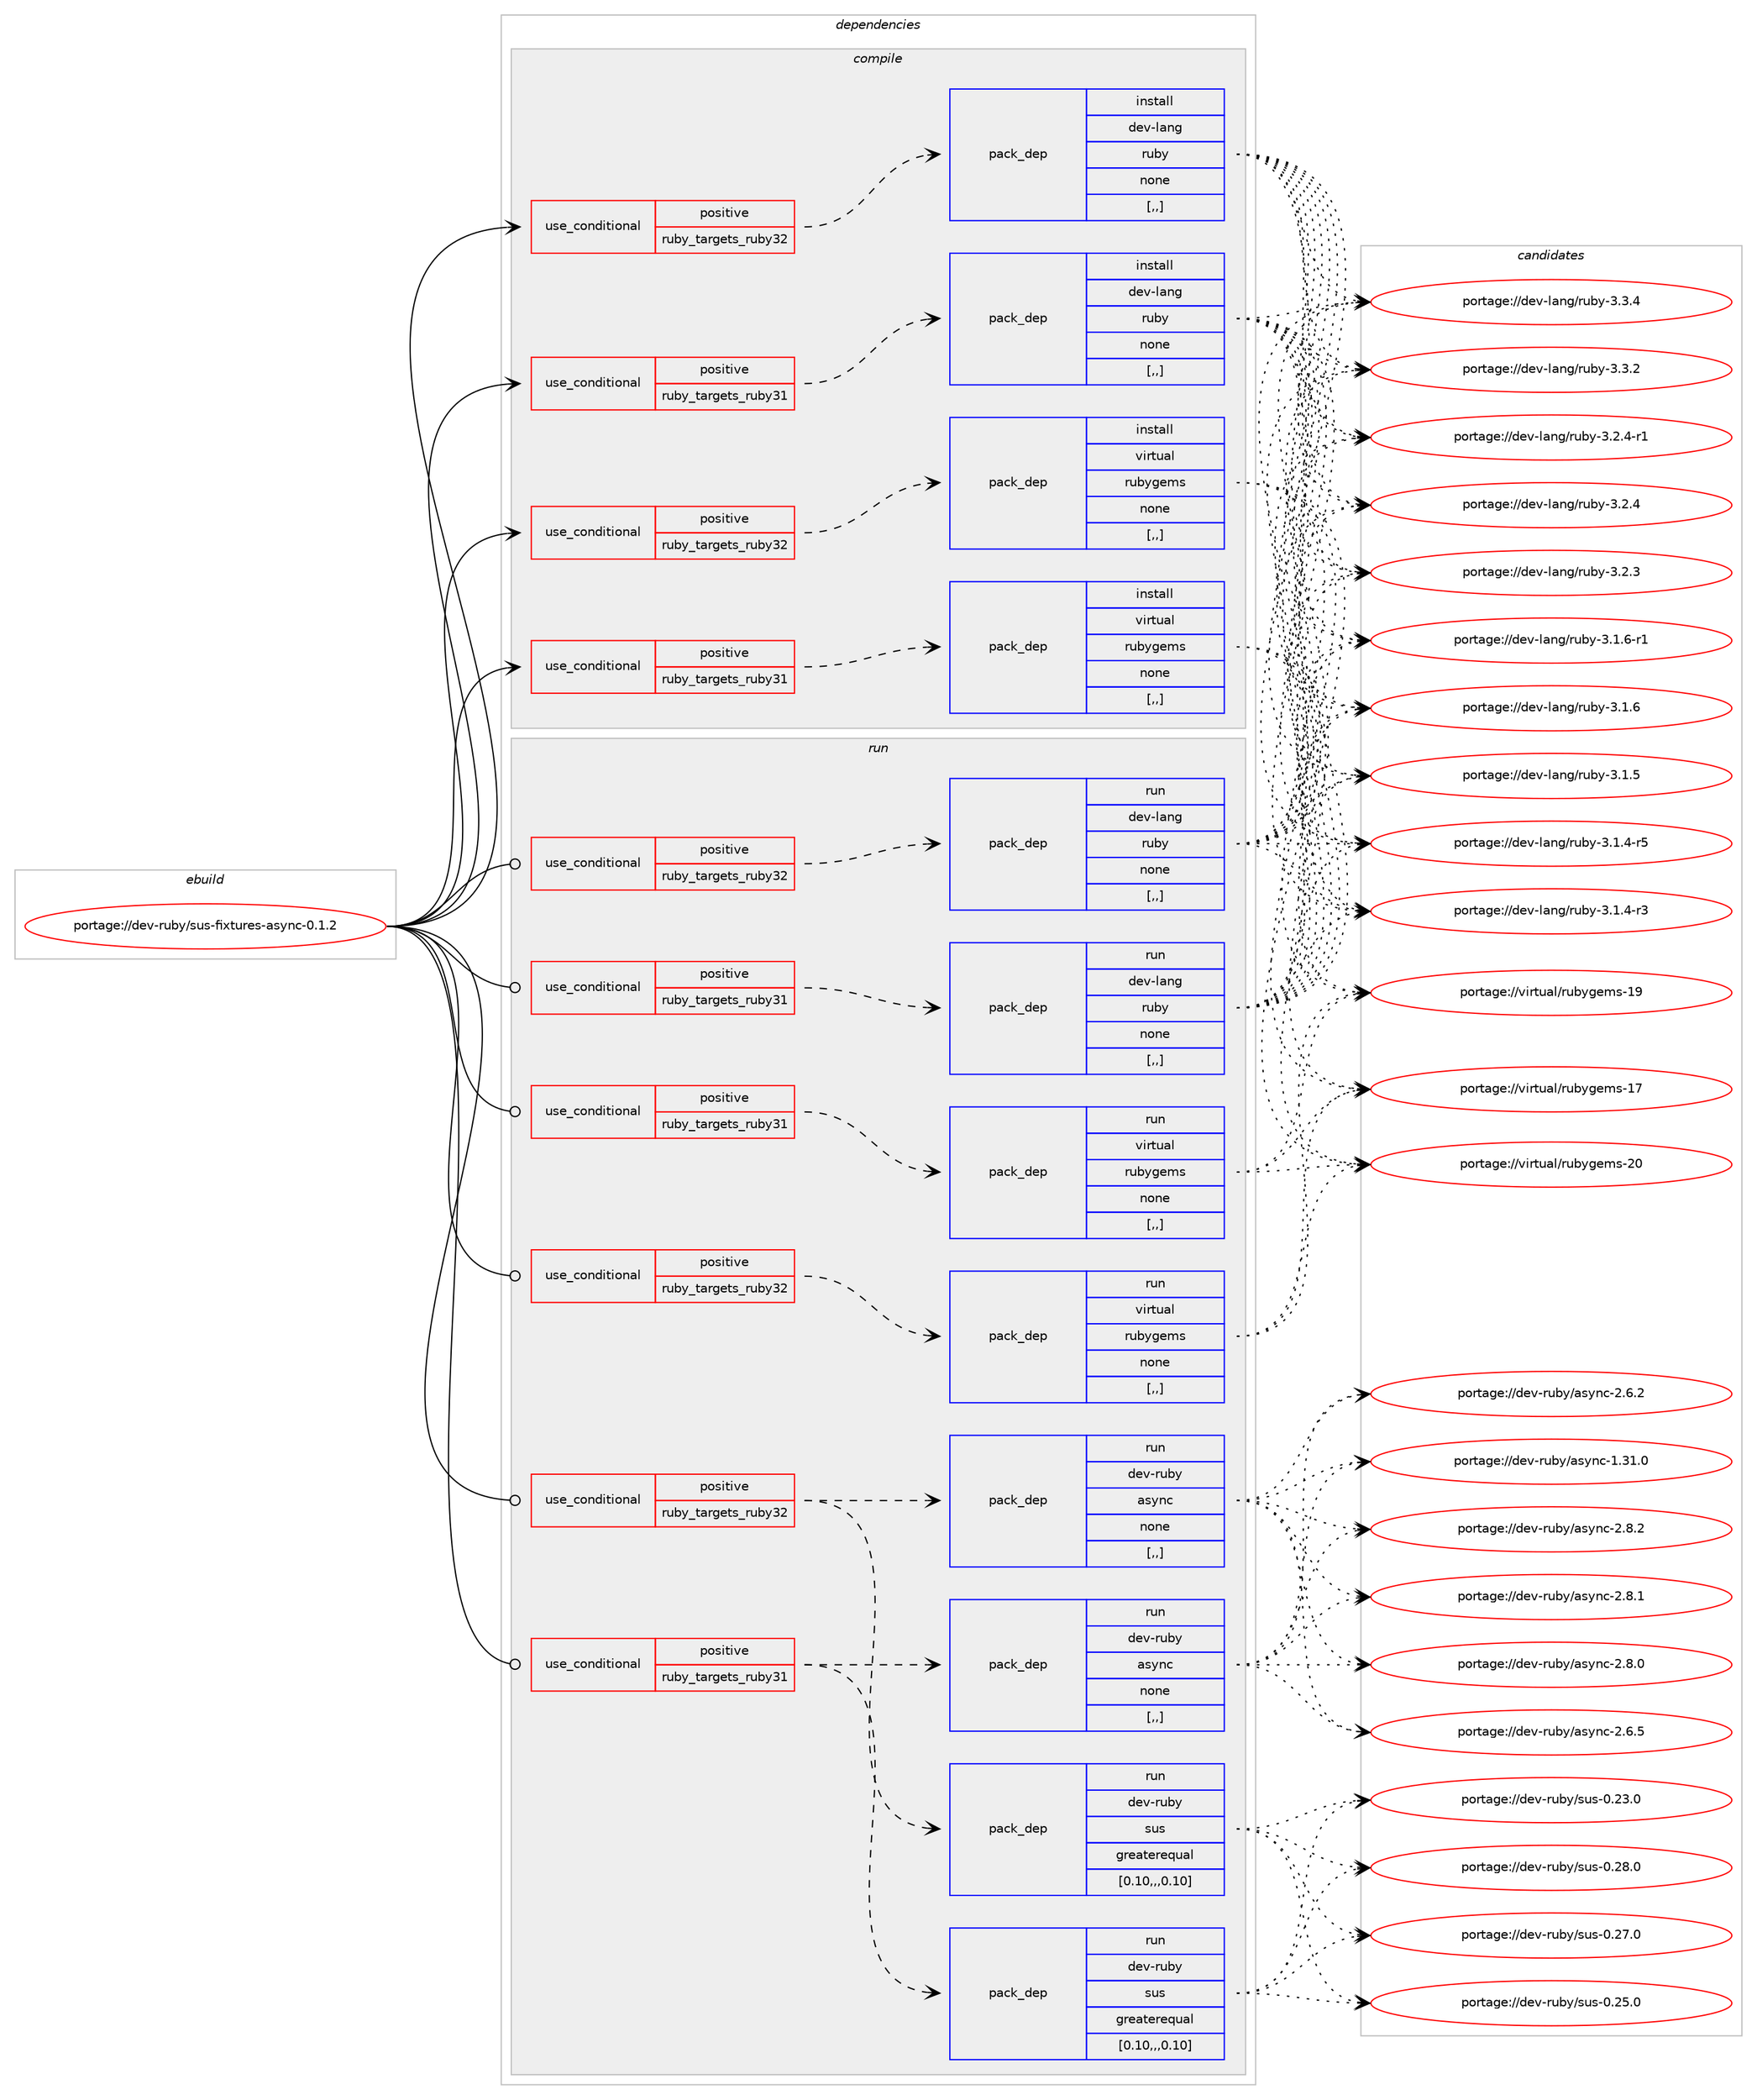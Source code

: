 digraph prolog {

# *************
# Graph options
# *************

newrank=true;
concentrate=true;
compound=true;
graph [rankdir=LR,fontname=Helvetica,fontsize=10,ranksep=1.5];#, ranksep=2.5, nodesep=0.2];
edge  [arrowhead=vee];
node  [fontname=Helvetica,fontsize=10];

# **********
# The ebuild
# **********

subgraph cluster_leftcol {
color=gray;
label=<<i>ebuild</i>>;
id [label="portage://dev-ruby/sus-fixtures-async-0.1.2", color=red, width=4, href="../dev-ruby/sus-fixtures-async-0.1.2.svg"];
}

# ****************
# The dependencies
# ****************

subgraph cluster_midcol {
color=gray;
label=<<i>dependencies</i>>;
subgraph cluster_compile {
fillcolor="#eeeeee";
style=filled;
label=<<i>compile</i>>;
subgraph cond57141 {
dependency204307 [label=<<TABLE BORDER="0" CELLBORDER="1" CELLSPACING="0" CELLPADDING="4"><TR><TD ROWSPAN="3" CELLPADDING="10">use_conditional</TD></TR><TR><TD>positive</TD></TR><TR><TD>ruby_targets_ruby31</TD></TR></TABLE>>, shape=none, color=red];
subgraph pack145762 {
dependency204308 [label=<<TABLE BORDER="0" CELLBORDER="1" CELLSPACING="0" CELLPADDING="4" WIDTH="220"><TR><TD ROWSPAN="6" CELLPADDING="30">pack_dep</TD></TR><TR><TD WIDTH="110">install</TD></TR><TR><TD>dev-lang</TD></TR><TR><TD>ruby</TD></TR><TR><TD>none</TD></TR><TR><TD>[,,]</TD></TR></TABLE>>, shape=none, color=blue];
}
dependency204307:e -> dependency204308:w [weight=20,style="dashed",arrowhead="vee"];
}
id:e -> dependency204307:w [weight=20,style="solid",arrowhead="vee"];
subgraph cond57142 {
dependency204309 [label=<<TABLE BORDER="0" CELLBORDER="1" CELLSPACING="0" CELLPADDING="4"><TR><TD ROWSPAN="3" CELLPADDING="10">use_conditional</TD></TR><TR><TD>positive</TD></TR><TR><TD>ruby_targets_ruby31</TD></TR></TABLE>>, shape=none, color=red];
subgraph pack145763 {
dependency204310 [label=<<TABLE BORDER="0" CELLBORDER="1" CELLSPACING="0" CELLPADDING="4" WIDTH="220"><TR><TD ROWSPAN="6" CELLPADDING="30">pack_dep</TD></TR><TR><TD WIDTH="110">install</TD></TR><TR><TD>virtual</TD></TR><TR><TD>rubygems</TD></TR><TR><TD>none</TD></TR><TR><TD>[,,]</TD></TR></TABLE>>, shape=none, color=blue];
}
dependency204309:e -> dependency204310:w [weight=20,style="dashed",arrowhead="vee"];
}
id:e -> dependency204309:w [weight=20,style="solid",arrowhead="vee"];
subgraph cond57143 {
dependency204311 [label=<<TABLE BORDER="0" CELLBORDER="1" CELLSPACING="0" CELLPADDING="4"><TR><TD ROWSPAN="3" CELLPADDING="10">use_conditional</TD></TR><TR><TD>positive</TD></TR><TR><TD>ruby_targets_ruby32</TD></TR></TABLE>>, shape=none, color=red];
subgraph pack145764 {
dependency204312 [label=<<TABLE BORDER="0" CELLBORDER="1" CELLSPACING="0" CELLPADDING="4" WIDTH="220"><TR><TD ROWSPAN="6" CELLPADDING="30">pack_dep</TD></TR><TR><TD WIDTH="110">install</TD></TR><TR><TD>dev-lang</TD></TR><TR><TD>ruby</TD></TR><TR><TD>none</TD></TR><TR><TD>[,,]</TD></TR></TABLE>>, shape=none, color=blue];
}
dependency204311:e -> dependency204312:w [weight=20,style="dashed",arrowhead="vee"];
}
id:e -> dependency204311:w [weight=20,style="solid",arrowhead="vee"];
subgraph cond57144 {
dependency204313 [label=<<TABLE BORDER="0" CELLBORDER="1" CELLSPACING="0" CELLPADDING="4"><TR><TD ROWSPAN="3" CELLPADDING="10">use_conditional</TD></TR><TR><TD>positive</TD></TR><TR><TD>ruby_targets_ruby32</TD></TR></TABLE>>, shape=none, color=red];
subgraph pack145765 {
dependency204314 [label=<<TABLE BORDER="0" CELLBORDER="1" CELLSPACING="0" CELLPADDING="4" WIDTH="220"><TR><TD ROWSPAN="6" CELLPADDING="30">pack_dep</TD></TR><TR><TD WIDTH="110">install</TD></TR><TR><TD>virtual</TD></TR><TR><TD>rubygems</TD></TR><TR><TD>none</TD></TR><TR><TD>[,,]</TD></TR></TABLE>>, shape=none, color=blue];
}
dependency204313:e -> dependency204314:w [weight=20,style="dashed",arrowhead="vee"];
}
id:e -> dependency204313:w [weight=20,style="solid",arrowhead="vee"];
}
subgraph cluster_compileandrun {
fillcolor="#eeeeee";
style=filled;
label=<<i>compile and run</i>>;
}
subgraph cluster_run {
fillcolor="#eeeeee";
style=filled;
label=<<i>run</i>>;
subgraph cond57145 {
dependency204315 [label=<<TABLE BORDER="0" CELLBORDER="1" CELLSPACING="0" CELLPADDING="4"><TR><TD ROWSPAN="3" CELLPADDING="10">use_conditional</TD></TR><TR><TD>positive</TD></TR><TR><TD>ruby_targets_ruby31</TD></TR></TABLE>>, shape=none, color=red];
subgraph pack145766 {
dependency204316 [label=<<TABLE BORDER="0" CELLBORDER="1" CELLSPACING="0" CELLPADDING="4" WIDTH="220"><TR><TD ROWSPAN="6" CELLPADDING="30">pack_dep</TD></TR><TR><TD WIDTH="110">run</TD></TR><TR><TD>dev-lang</TD></TR><TR><TD>ruby</TD></TR><TR><TD>none</TD></TR><TR><TD>[,,]</TD></TR></TABLE>>, shape=none, color=blue];
}
dependency204315:e -> dependency204316:w [weight=20,style="dashed",arrowhead="vee"];
}
id:e -> dependency204315:w [weight=20,style="solid",arrowhead="odot"];
subgraph cond57146 {
dependency204317 [label=<<TABLE BORDER="0" CELLBORDER="1" CELLSPACING="0" CELLPADDING="4"><TR><TD ROWSPAN="3" CELLPADDING="10">use_conditional</TD></TR><TR><TD>positive</TD></TR><TR><TD>ruby_targets_ruby31</TD></TR></TABLE>>, shape=none, color=red];
subgraph pack145767 {
dependency204318 [label=<<TABLE BORDER="0" CELLBORDER="1" CELLSPACING="0" CELLPADDING="4" WIDTH="220"><TR><TD ROWSPAN="6" CELLPADDING="30">pack_dep</TD></TR><TR><TD WIDTH="110">run</TD></TR><TR><TD>dev-ruby</TD></TR><TR><TD>async</TD></TR><TR><TD>none</TD></TR><TR><TD>[,,]</TD></TR></TABLE>>, shape=none, color=blue];
}
dependency204317:e -> dependency204318:w [weight=20,style="dashed",arrowhead="vee"];
subgraph pack145768 {
dependency204319 [label=<<TABLE BORDER="0" CELLBORDER="1" CELLSPACING="0" CELLPADDING="4" WIDTH="220"><TR><TD ROWSPAN="6" CELLPADDING="30">pack_dep</TD></TR><TR><TD WIDTH="110">run</TD></TR><TR><TD>dev-ruby</TD></TR><TR><TD>sus</TD></TR><TR><TD>greaterequal</TD></TR><TR><TD>[0.10,,,0.10]</TD></TR></TABLE>>, shape=none, color=blue];
}
dependency204317:e -> dependency204319:w [weight=20,style="dashed",arrowhead="vee"];
}
id:e -> dependency204317:w [weight=20,style="solid",arrowhead="odot"];
subgraph cond57147 {
dependency204320 [label=<<TABLE BORDER="0" CELLBORDER="1" CELLSPACING="0" CELLPADDING="4"><TR><TD ROWSPAN="3" CELLPADDING="10">use_conditional</TD></TR><TR><TD>positive</TD></TR><TR><TD>ruby_targets_ruby31</TD></TR></TABLE>>, shape=none, color=red];
subgraph pack145769 {
dependency204321 [label=<<TABLE BORDER="0" CELLBORDER="1" CELLSPACING="0" CELLPADDING="4" WIDTH="220"><TR><TD ROWSPAN="6" CELLPADDING="30">pack_dep</TD></TR><TR><TD WIDTH="110">run</TD></TR><TR><TD>virtual</TD></TR><TR><TD>rubygems</TD></TR><TR><TD>none</TD></TR><TR><TD>[,,]</TD></TR></TABLE>>, shape=none, color=blue];
}
dependency204320:e -> dependency204321:w [weight=20,style="dashed",arrowhead="vee"];
}
id:e -> dependency204320:w [weight=20,style="solid",arrowhead="odot"];
subgraph cond57148 {
dependency204322 [label=<<TABLE BORDER="0" CELLBORDER="1" CELLSPACING="0" CELLPADDING="4"><TR><TD ROWSPAN="3" CELLPADDING="10">use_conditional</TD></TR><TR><TD>positive</TD></TR><TR><TD>ruby_targets_ruby32</TD></TR></TABLE>>, shape=none, color=red];
subgraph pack145770 {
dependency204323 [label=<<TABLE BORDER="0" CELLBORDER="1" CELLSPACING="0" CELLPADDING="4" WIDTH="220"><TR><TD ROWSPAN="6" CELLPADDING="30">pack_dep</TD></TR><TR><TD WIDTH="110">run</TD></TR><TR><TD>dev-lang</TD></TR><TR><TD>ruby</TD></TR><TR><TD>none</TD></TR><TR><TD>[,,]</TD></TR></TABLE>>, shape=none, color=blue];
}
dependency204322:e -> dependency204323:w [weight=20,style="dashed",arrowhead="vee"];
}
id:e -> dependency204322:w [weight=20,style="solid",arrowhead="odot"];
subgraph cond57149 {
dependency204324 [label=<<TABLE BORDER="0" CELLBORDER="1" CELLSPACING="0" CELLPADDING="4"><TR><TD ROWSPAN="3" CELLPADDING="10">use_conditional</TD></TR><TR><TD>positive</TD></TR><TR><TD>ruby_targets_ruby32</TD></TR></TABLE>>, shape=none, color=red];
subgraph pack145771 {
dependency204325 [label=<<TABLE BORDER="0" CELLBORDER="1" CELLSPACING="0" CELLPADDING="4" WIDTH="220"><TR><TD ROWSPAN="6" CELLPADDING="30">pack_dep</TD></TR><TR><TD WIDTH="110">run</TD></TR><TR><TD>dev-ruby</TD></TR><TR><TD>async</TD></TR><TR><TD>none</TD></TR><TR><TD>[,,]</TD></TR></TABLE>>, shape=none, color=blue];
}
dependency204324:e -> dependency204325:w [weight=20,style="dashed",arrowhead="vee"];
subgraph pack145772 {
dependency204326 [label=<<TABLE BORDER="0" CELLBORDER="1" CELLSPACING="0" CELLPADDING="4" WIDTH="220"><TR><TD ROWSPAN="6" CELLPADDING="30">pack_dep</TD></TR><TR><TD WIDTH="110">run</TD></TR><TR><TD>dev-ruby</TD></TR><TR><TD>sus</TD></TR><TR><TD>greaterequal</TD></TR><TR><TD>[0.10,,,0.10]</TD></TR></TABLE>>, shape=none, color=blue];
}
dependency204324:e -> dependency204326:w [weight=20,style="dashed",arrowhead="vee"];
}
id:e -> dependency204324:w [weight=20,style="solid",arrowhead="odot"];
subgraph cond57150 {
dependency204327 [label=<<TABLE BORDER="0" CELLBORDER="1" CELLSPACING="0" CELLPADDING="4"><TR><TD ROWSPAN="3" CELLPADDING="10">use_conditional</TD></TR><TR><TD>positive</TD></TR><TR><TD>ruby_targets_ruby32</TD></TR></TABLE>>, shape=none, color=red];
subgraph pack145773 {
dependency204328 [label=<<TABLE BORDER="0" CELLBORDER="1" CELLSPACING="0" CELLPADDING="4" WIDTH="220"><TR><TD ROWSPAN="6" CELLPADDING="30">pack_dep</TD></TR><TR><TD WIDTH="110">run</TD></TR><TR><TD>virtual</TD></TR><TR><TD>rubygems</TD></TR><TR><TD>none</TD></TR><TR><TD>[,,]</TD></TR></TABLE>>, shape=none, color=blue];
}
dependency204327:e -> dependency204328:w [weight=20,style="dashed",arrowhead="vee"];
}
id:e -> dependency204327:w [weight=20,style="solid",arrowhead="odot"];
}
}

# **************
# The candidates
# **************

subgraph cluster_choices {
rank=same;
color=gray;
label=<<i>candidates</i>>;

subgraph choice145762 {
color=black;
nodesep=1;
choice10010111845108971101034711411798121455146514652 [label="portage://dev-lang/ruby-3.3.4", color=red, width=4,href="../dev-lang/ruby-3.3.4.svg"];
choice10010111845108971101034711411798121455146514650 [label="portage://dev-lang/ruby-3.3.2", color=red, width=4,href="../dev-lang/ruby-3.3.2.svg"];
choice100101118451089711010347114117981214551465046524511449 [label="portage://dev-lang/ruby-3.2.4-r1", color=red, width=4,href="../dev-lang/ruby-3.2.4-r1.svg"];
choice10010111845108971101034711411798121455146504652 [label="portage://dev-lang/ruby-3.2.4", color=red, width=4,href="../dev-lang/ruby-3.2.4.svg"];
choice10010111845108971101034711411798121455146504651 [label="portage://dev-lang/ruby-3.2.3", color=red, width=4,href="../dev-lang/ruby-3.2.3.svg"];
choice100101118451089711010347114117981214551464946544511449 [label="portage://dev-lang/ruby-3.1.6-r1", color=red, width=4,href="../dev-lang/ruby-3.1.6-r1.svg"];
choice10010111845108971101034711411798121455146494654 [label="portage://dev-lang/ruby-3.1.6", color=red, width=4,href="../dev-lang/ruby-3.1.6.svg"];
choice10010111845108971101034711411798121455146494653 [label="portage://dev-lang/ruby-3.1.5", color=red, width=4,href="../dev-lang/ruby-3.1.5.svg"];
choice100101118451089711010347114117981214551464946524511453 [label="portage://dev-lang/ruby-3.1.4-r5", color=red, width=4,href="../dev-lang/ruby-3.1.4-r5.svg"];
choice100101118451089711010347114117981214551464946524511451 [label="portage://dev-lang/ruby-3.1.4-r3", color=red, width=4,href="../dev-lang/ruby-3.1.4-r3.svg"];
dependency204308:e -> choice10010111845108971101034711411798121455146514652:w [style=dotted,weight="100"];
dependency204308:e -> choice10010111845108971101034711411798121455146514650:w [style=dotted,weight="100"];
dependency204308:e -> choice100101118451089711010347114117981214551465046524511449:w [style=dotted,weight="100"];
dependency204308:e -> choice10010111845108971101034711411798121455146504652:w [style=dotted,weight="100"];
dependency204308:e -> choice10010111845108971101034711411798121455146504651:w [style=dotted,weight="100"];
dependency204308:e -> choice100101118451089711010347114117981214551464946544511449:w [style=dotted,weight="100"];
dependency204308:e -> choice10010111845108971101034711411798121455146494654:w [style=dotted,weight="100"];
dependency204308:e -> choice10010111845108971101034711411798121455146494653:w [style=dotted,weight="100"];
dependency204308:e -> choice100101118451089711010347114117981214551464946524511453:w [style=dotted,weight="100"];
dependency204308:e -> choice100101118451089711010347114117981214551464946524511451:w [style=dotted,weight="100"];
}
subgraph choice145763 {
color=black;
nodesep=1;
choice118105114116117971084711411798121103101109115455048 [label="portage://virtual/rubygems-20", color=red, width=4,href="../virtual/rubygems-20.svg"];
choice118105114116117971084711411798121103101109115454957 [label="portage://virtual/rubygems-19", color=red, width=4,href="../virtual/rubygems-19.svg"];
choice118105114116117971084711411798121103101109115454955 [label="portage://virtual/rubygems-17", color=red, width=4,href="../virtual/rubygems-17.svg"];
dependency204310:e -> choice118105114116117971084711411798121103101109115455048:w [style=dotted,weight="100"];
dependency204310:e -> choice118105114116117971084711411798121103101109115454957:w [style=dotted,weight="100"];
dependency204310:e -> choice118105114116117971084711411798121103101109115454955:w [style=dotted,weight="100"];
}
subgraph choice145764 {
color=black;
nodesep=1;
choice10010111845108971101034711411798121455146514652 [label="portage://dev-lang/ruby-3.3.4", color=red, width=4,href="../dev-lang/ruby-3.3.4.svg"];
choice10010111845108971101034711411798121455146514650 [label="portage://dev-lang/ruby-3.3.2", color=red, width=4,href="../dev-lang/ruby-3.3.2.svg"];
choice100101118451089711010347114117981214551465046524511449 [label="portage://dev-lang/ruby-3.2.4-r1", color=red, width=4,href="../dev-lang/ruby-3.2.4-r1.svg"];
choice10010111845108971101034711411798121455146504652 [label="portage://dev-lang/ruby-3.2.4", color=red, width=4,href="../dev-lang/ruby-3.2.4.svg"];
choice10010111845108971101034711411798121455146504651 [label="portage://dev-lang/ruby-3.2.3", color=red, width=4,href="../dev-lang/ruby-3.2.3.svg"];
choice100101118451089711010347114117981214551464946544511449 [label="portage://dev-lang/ruby-3.1.6-r1", color=red, width=4,href="../dev-lang/ruby-3.1.6-r1.svg"];
choice10010111845108971101034711411798121455146494654 [label="portage://dev-lang/ruby-3.1.6", color=red, width=4,href="../dev-lang/ruby-3.1.6.svg"];
choice10010111845108971101034711411798121455146494653 [label="portage://dev-lang/ruby-3.1.5", color=red, width=4,href="../dev-lang/ruby-3.1.5.svg"];
choice100101118451089711010347114117981214551464946524511453 [label="portage://dev-lang/ruby-3.1.4-r5", color=red, width=4,href="../dev-lang/ruby-3.1.4-r5.svg"];
choice100101118451089711010347114117981214551464946524511451 [label="portage://dev-lang/ruby-3.1.4-r3", color=red, width=4,href="../dev-lang/ruby-3.1.4-r3.svg"];
dependency204312:e -> choice10010111845108971101034711411798121455146514652:w [style=dotted,weight="100"];
dependency204312:e -> choice10010111845108971101034711411798121455146514650:w [style=dotted,weight="100"];
dependency204312:e -> choice100101118451089711010347114117981214551465046524511449:w [style=dotted,weight="100"];
dependency204312:e -> choice10010111845108971101034711411798121455146504652:w [style=dotted,weight="100"];
dependency204312:e -> choice10010111845108971101034711411798121455146504651:w [style=dotted,weight="100"];
dependency204312:e -> choice100101118451089711010347114117981214551464946544511449:w [style=dotted,weight="100"];
dependency204312:e -> choice10010111845108971101034711411798121455146494654:w [style=dotted,weight="100"];
dependency204312:e -> choice10010111845108971101034711411798121455146494653:w [style=dotted,weight="100"];
dependency204312:e -> choice100101118451089711010347114117981214551464946524511453:w [style=dotted,weight="100"];
dependency204312:e -> choice100101118451089711010347114117981214551464946524511451:w [style=dotted,weight="100"];
}
subgraph choice145765 {
color=black;
nodesep=1;
choice118105114116117971084711411798121103101109115455048 [label="portage://virtual/rubygems-20", color=red, width=4,href="../virtual/rubygems-20.svg"];
choice118105114116117971084711411798121103101109115454957 [label="portage://virtual/rubygems-19", color=red, width=4,href="../virtual/rubygems-19.svg"];
choice118105114116117971084711411798121103101109115454955 [label="portage://virtual/rubygems-17", color=red, width=4,href="../virtual/rubygems-17.svg"];
dependency204314:e -> choice118105114116117971084711411798121103101109115455048:w [style=dotted,weight="100"];
dependency204314:e -> choice118105114116117971084711411798121103101109115454957:w [style=dotted,weight="100"];
dependency204314:e -> choice118105114116117971084711411798121103101109115454955:w [style=dotted,weight="100"];
}
subgraph choice145766 {
color=black;
nodesep=1;
choice10010111845108971101034711411798121455146514652 [label="portage://dev-lang/ruby-3.3.4", color=red, width=4,href="../dev-lang/ruby-3.3.4.svg"];
choice10010111845108971101034711411798121455146514650 [label="portage://dev-lang/ruby-3.3.2", color=red, width=4,href="../dev-lang/ruby-3.3.2.svg"];
choice100101118451089711010347114117981214551465046524511449 [label="portage://dev-lang/ruby-3.2.4-r1", color=red, width=4,href="../dev-lang/ruby-3.2.4-r1.svg"];
choice10010111845108971101034711411798121455146504652 [label="portage://dev-lang/ruby-3.2.4", color=red, width=4,href="../dev-lang/ruby-3.2.4.svg"];
choice10010111845108971101034711411798121455146504651 [label="portage://dev-lang/ruby-3.2.3", color=red, width=4,href="../dev-lang/ruby-3.2.3.svg"];
choice100101118451089711010347114117981214551464946544511449 [label="portage://dev-lang/ruby-3.1.6-r1", color=red, width=4,href="../dev-lang/ruby-3.1.6-r1.svg"];
choice10010111845108971101034711411798121455146494654 [label="portage://dev-lang/ruby-3.1.6", color=red, width=4,href="../dev-lang/ruby-3.1.6.svg"];
choice10010111845108971101034711411798121455146494653 [label="portage://dev-lang/ruby-3.1.5", color=red, width=4,href="../dev-lang/ruby-3.1.5.svg"];
choice100101118451089711010347114117981214551464946524511453 [label="portage://dev-lang/ruby-3.1.4-r5", color=red, width=4,href="../dev-lang/ruby-3.1.4-r5.svg"];
choice100101118451089711010347114117981214551464946524511451 [label="portage://dev-lang/ruby-3.1.4-r3", color=red, width=4,href="../dev-lang/ruby-3.1.4-r3.svg"];
dependency204316:e -> choice10010111845108971101034711411798121455146514652:w [style=dotted,weight="100"];
dependency204316:e -> choice10010111845108971101034711411798121455146514650:w [style=dotted,weight="100"];
dependency204316:e -> choice100101118451089711010347114117981214551465046524511449:w [style=dotted,weight="100"];
dependency204316:e -> choice10010111845108971101034711411798121455146504652:w [style=dotted,weight="100"];
dependency204316:e -> choice10010111845108971101034711411798121455146504651:w [style=dotted,weight="100"];
dependency204316:e -> choice100101118451089711010347114117981214551464946544511449:w [style=dotted,weight="100"];
dependency204316:e -> choice10010111845108971101034711411798121455146494654:w [style=dotted,weight="100"];
dependency204316:e -> choice10010111845108971101034711411798121455146494653:w [style=dotted,weight="100"];
dependency204316:e -> choice100101118451089711010347114117981214551464946524511453:w [style=dotted,weight="100"];
dependency204316:e -> choice100101118451089711010347114117981214551464946524511451:w [style=dotted,weight="100"];
}
subgraph choice145767 {
color=black;
nodesep=1;
choice1001011184511411798121479711512111099455046564650 [label="portage://dev-ruby/async-2.8.2", color=red, width=4,href="../dev-ruby/async-2.8.2.svg"];
choice1001011184511411798121479711512111099455046564649 [label="portage://dev-ruby/async-2.8.1", color=red, width=4,href="../dev-ruby/async-2.8.1.svg"];
choice1001011184511411798121479711512111099455046564648 [label="portage://dev-ruby/async-2.8.0", color=red, width=4,href="../dev-ruby/async-2.8.0.svg"];
choice1001011184511411798121479711512111099455046544653 [label="portage://dev-ruby/async-2.6.5", color=red, width=4,href="../dev-ruby/async-2.6.5.svg"];
choice1001011184511411798121479711512111099455046544650 [label="portage://dev-ruby/async-2.6.2", color=red, width=4,href="../dev-ruby/async-2.6.2.svg"];
choice100101118451141179812147971151211109945494651494648 [label="portage://dev-ruby/async-1.31.0", color=red, width=4,href="../dev-ruby/async-1.31.0.svg"];
dependency204318:e -> choice1001011184511411798121479711512111099455046564650:w [style=dotted,weight="100"];
dependency204318:e -> choice1001011184511411798121479711512111099455046564649:w [style=dotted,weight="100"];
dependency204318:e -> choice1001011184511411798121479711512111099455046564648:w [style=dotted,weight="100"];
dependency204318:e -> choice1001011184511411798121479711512111099455046544653:w [style=dotted,weight="100"];
dependency204318:e -> choice1001011184511411798121479711512111099455046544650:w [style=dotted,weight="100"];
dependency204318:e -> choice100101118451141179812147971151211109945494651494648:w [style=dotted,weight="100"];
}
subgraph choice145768 {
color=black;
nodesep=1;
choice10010111845114117981214711511711545484650564648 [label="portage://dev-ruby/sus-0.28.0", color=red, width=4,href="../dev-ruby/sus-0.28.0.svg"];
choice10010111845114117981214711511711545484650554648 [label="portage://dev-ruby/sus-0.27.0", color=red, width=4,href="../dev-ruby/sus-0.27.0.svg"];
choice10010111845114117981214711511711545484650534648 [label="portage://dev-ruby/sus-0.25.0", color=red, width=4,href="../dev-ruby/sus-0.25.0.svg"];
choice10010111845114117981214711511711545484650514648 [label="portage://dev-ruby/sus-0.23.0", color=red, width=4,href="../dev-ruby/sus-0.23.0.svg"];
dependency204319:e -> choice10010111845114117981214711511711545484650564648:w [style=dotted,weight="100"];
dependency204319:e -> choice10010111845114117981214711511711545484650554648:w [style=dotted,weight="100"];
dependency204319:e -> choice10010111845114117981214711511711545484650534648:w [style=dotted,weight="100"];
dependency204319:e -> choice10010111845114117981214711511711545484650514648:w [style=dotted,weight="100"];
}
subgraph choice145769 {
color=black;
nodesep=1;
choice118105114116117971084711411798121103101109115455048 [label="portage://virtual/rubygems-20", color=red, width=4,href="../virtual/rubygems-20.svg"];
choice118105114116117971084711411798121103101109115454957 [label="portage://virtual/rubygems-19", color=red, width=4,href="../virtual/rubygems-19.svg"];
choice118105114116117971084711411798121103101109115454955 [label="portage://virtual/rubygems-17", color=red, width=4,href="../virtual/rubygems-17.svg"];
dependency204321:e -> choice118105114116117971084711411798121103101109115455048:w [style=dotted,weight="100"];
dependency204321:e -> choice118105114116117971084711411798121103101109115454957:w [style=dotted,weight="100"];
dependency204321:e -> choice118105114116117971084711411798121103101109115454955:w [style=dotted,weight="100"];
}
subgraph choice145770 {
color=black;
nodesep=1;
choice10010111845108971101034711411798121455146514652 [label="portage://dev-lang/ruby-3.3.4", color=red, width=4,href="../dev-lang/ruby-3.3.4.svg"];
choice10010111845108971101034711411798121455146514650 [label="portage://dev-lang/ruby-3.3.2", color=red, width=4,href="../dev-lang/ruby-3.3.2.svg"];
choice100101118451089711010347114117981214551465046524511449 [label="portage://dev-lang/ruby-3.2.4-r1", color=red, width=4,href="../dev-lang/ruby-3.2.4-r1.svg"];
choice10010111845108971101034711411798121455146504652 [label="portage://dev-lang/ruby-3.2.4", color=red, width=4,href="../dev-lang/ruby-3.2.4.svg"];
choice10010111845108971101034711411798121455146504651 [label="portage://dev-lang/ruby-3.2.3", color=red, width=4,href="../dev-lang/ruby-3.2.3.svg"];
choice100101118451089711010347114117981214551464946544511449 [label="portage://dev-lang/ruby-3.1.6-r1", color=red, width=4,href="../dev-lang/ruby-3.1.6-r1.svg"];
choice10010111845108971101034711411798121455146494654 [label="portage://dev-lang/ruby-3.1.6", color=red, width=4,href="../dev-lang/ruby-3.1.6.svg"];
choice10010111845108971101034711411798121455146494653 [label="portage://dev-lang/ruby-3.1.5", color=red, width=4,href="../dev-lang/ruby-3.1.5.svg"];
choice100101118451089711010347114117981214551464946524511453 [label="portage://dev-lang/ruby-3.1.4-r5", color=red, width=4,href="../dev-lang/ruby-3.1.4-r5.svg"];
choice100101118451089711010347114117981214551464946524511451 [label="portage://dev-lang/ruby-3.1.4-r3", color=red, width=4,href="../dev-lang/ruby-3.1.4-r3.svg"];
dependency204323:e -> choice10010111845108971101034711411798121455146514652:w [style=dotted,weight="100"];
dependency204323:e -> choice10010111845108971101034711411798121455146514650:w [style=dotted,weight="100"];
dependency204323:e -> choice100101118451089711010347114117981214551465046524511449:w [style=dotted,weight="100"];
dependency204323:e -> choice10010111845108971101034711411798121455146504652:w [style=dotted,weight="100"];
dependency204323:e -> choice10010111845108971101034711411798121455146504651:w [style=dotted,weight="100"];
dependency204323:e -> choice100101118451089711010347114117981214551464946544511449:w [style=dotted,weight="100"];
dependency204323:e -> choice10010111845108971101034711411798121455146494654:w [style=dotted,weight="100"];
dependency204323:e -> choice10010111845108971101034711411798121455146494653:w [style=dotted,weight="100"];
dependency204323:e -> choice100101118451089711010347114117981214551464946524511453:w [style=dotted,weight="100"];
dependency204323:e -> choice100101118451089711010347114117981214551464946524511451:w [style=dotted,weight="100"];
}
subgraph choice145771 {
color=black;
nodesep=1;
choice1001011184511411798121479711512111099455046564650 [label="portage://dev-ruby/async-2.8.2", color=red, width=4,href="../dev-ruby/async-2.8.2.svg"];
choice1001011184511411798121479711512111099455046564649 [label="portage://dev-ruby/async-2.8.1", color=red, width=4,href="../dev-ruby/async-2.8.1.svg"];
choice1001011184511411798121479711512111099455046564648 [label="portage://dev-ruby/async-2.8.0", color=red, width=4,href="../dev-ruby/async-2.8.0.svg"];
choice1001011184511411798121479711512111099455046544653 [label="portage://dev-ruby/async-2.6.5", color=red, width=4,href="../dev-ruby/async-2.6.5.svg"];
choice1001011184511411798121479711512111099455046544650 [label="portage://dev-ruby/async-2.6.2", color=red, width=4,href="../dev-ruby/async-2.6.2.svg"];
choice100101118451141179812147971151211109945494651494648 [label="portage://dev-ruby/async-1.31.0", color=red, width=4,href="../dev-ruby/async-1.31.0.svg"];
dependency204325:e -> choice1001011184511411798121479711512111099455046564650:w [style=dotted,weight="100"];
dependency204325:e -> choice1001011184511411798121479711512111099455046564649:w [style=dotted,weight="100"];
dependency204325:e -> choice1001011184511411798121479711512111099455046564648:w [style=dotted,weight="100"];
dependency204325:e -> choice1001011184511411798121479711512111099455046544653:w [style=dotted,weight="100"];
dependency204325:e -> choice1001011184511411798121479711512111099455046544650:w [style=dotted,weight="100"];
dependency204325:e -> choice100101118451141179812147971151211109945494651494648:w [style=dotted,weight="100"];
}
subgraph choice145772 {
color=black;
nodesep=1;
choice10010111845114117981214711511711545484650564648 [label="portage://dev-ruby/sus-0.28.0", color=red, width=4,href="../dev-ruby/sus-0.28.0.svg"];
choice10010111845114117981214711511711545484650554648 [label="portage://dev-ruby/sus-0.27.0", color=red, width=4,href="../dev-ruby/sus-0.27.0.svg"];
choice10010111845114117981214711511711545484650534648 [label="portage://dev-ruby/sus-0.25.0", color=red, width=4,href="../dev-ruby/sus-0.25.0.svg"];
choice10010111845114117981214711511711545484650514648 [label="portage://dev-ruby/sus-0.23.0", color=red, width=4,href="../dev-ruby/sus-0.23.0.svg"];
dependency204326:e -> choice10010111845114117981214711511711545484650564648:w [style=dotted,weight="100"];
dependency204326:e -> choice10010111845114117981214711511711545484650554648:w [style=dotted,weight="100"];
dependency204326:e -> choice10010111845114117981214711511711545484650534648:w [style=dotted,weight="100"];
dependency204326:e -> choice10010111845114117981214711511711545484650514648:w [style=dotted,weight="100"];
}
subgraph choice145773 {
color=black;
nodesep=1;
choice118105114116117971084711411798121103101109115455048 [label="portage://virtual/rubygems-20", color=red, width=4,href="../virtual/rubygems-20.svg"];
choice118105114116117971084711411798121103101109115454957 [label="portage://virtual/rubygems-19", color=red, width=4,href="../virtual/rubygems-19.svg"];
choice118105114116117971084711411798121103101109115454955 [label="portage://virtual/rubygems-17", color=red, width=4,href="../virtual/rubygems-17.svg"];
dependency204328:e -> choice118105114116117971084711411798121103101109115455048:w [style=dotted,weight="100"];
dependency204328:e -> choice118105114116117971084711411798121103101109115454957:w [style=dotted,weight="100"];
dependency204328:e -> choice118105114116117971084711411798121103101109115454955:w [style=dotted,weight="100"];
}
}

}

